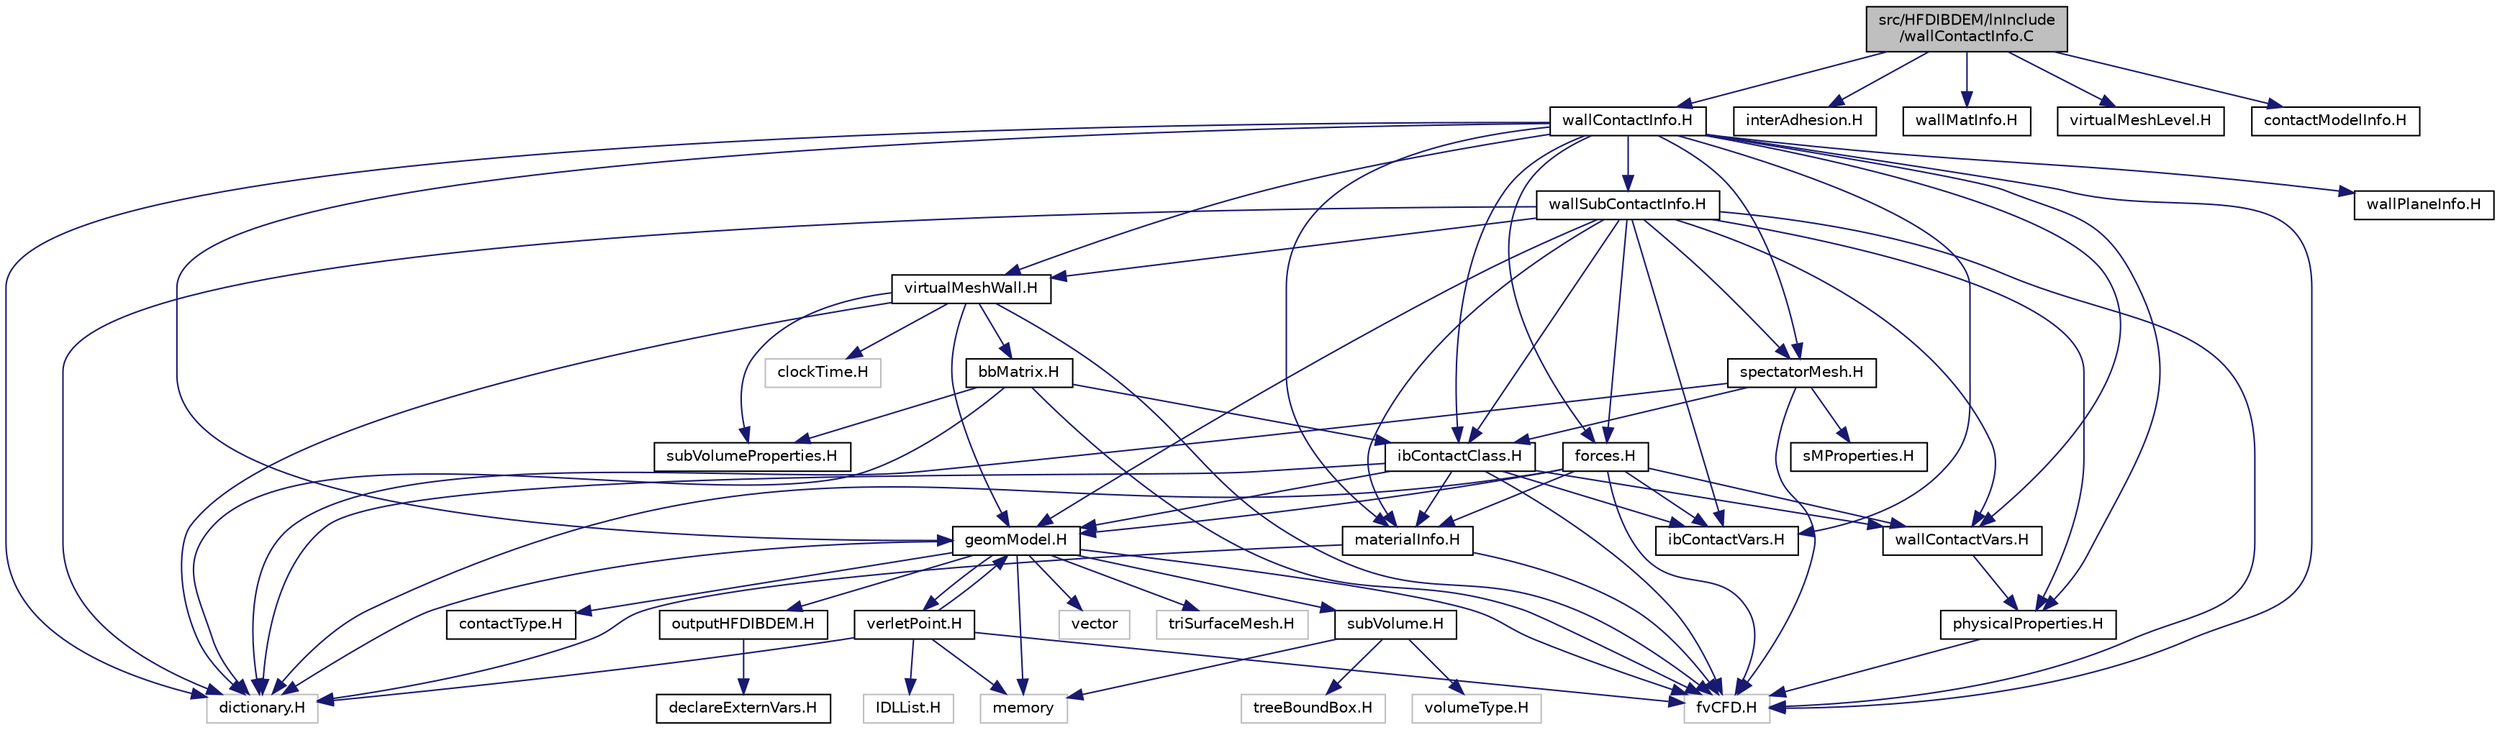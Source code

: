 digraph "src/HFDIBDEM/lnInclude/wallContactInfo.C"
{
 // LATEX_PDF_SIZE
  edge [fontname="Helvetica",fontsize="10",labelfontname="Helvetica",labelfontsize="10"];
  node [fontname="Helvetica",fontsize="10",shape=record];
  Node1 [label="src/HFDIBDEM/lnInclude\l/wallContactInfo.C",height=0.2,width=0.4,color="black", fillcolor="grey75", style="filled", fontcolor="black",tooltip=" "];
  Node1 -> Node2 [color="midnightblue",fontsize="10",style="solid",fontname="Helvetica"];
  Node2 [label="wallContactInfo.H",height=0.2,width=0.4,color="black", fillcolor="white", style="filled",URL="$lnInclude_2wallContactInfo_8H.html",tooltip=" "];
  Node2 -> Node3 [color="midnightblue",fontsize="10",style="solid",fontname="Helvetica"];
  Node3 [label="dictionary.H",height=0.2,width=0.4,color="grey75", fillcolor="white", style="filled",tooltip=" "];
  Node2 -> Node4 [color="midnightblue",fontsize="10",style="solid",fontname="Helvetica"];
  Node4 [label="fvCFD.H",height=0.2,width=0.4,color="grey75", fillcolor="white", style="filled",tooltip=" "];
  Node2 -> Node5 [color="midnightblue",fontsize="10",style="solid",fontname="Helvetica"];
  Node5 [label="geomModel.H",height=0.2,width=0.4,color="black", fillcolor="white", style="filled",URL="$lnInclude_2geomModel_8H.html",tooltip=" "];
  Node5 -> Node6 [color="midnightblue",fontsize="10",style="solid",fontname="Helvetica"];
  Node6 [label="vector",height=0.2,width=0.4,color="grey75", fillcolor="white", style="filled",tooltip=" "];
  Node5 -> Node7 [color="midnightblue",fontsize="10",style="solid",fontname="Helvetica"];
  Node7 [label="memory",height=0.2,width=0.4,color="grey75", fillcolor="white", style="filled",tooltip=" "];
  Node5 -> Node3 [color="midnightblue",fontsize="10",style="solid",fontname="Helvetica"];
  Node5 -> Node4 [color="midnightblue",fontsize="10",style="solid",fontname="Helvetica"];
  Node5 -> Node8 [color="midnightblue",fontsize="10",style="solid",fontname="Helvetica"];
  Node8 [label="triSurfaceMesh.H",height=0.2,width=0.4,color="grey75", fillcolor="white", style="filled",tooltip=" "];
  Node5 -> Node9 [color="midnightblue",fontsize="10",style="solid",fontname="Helvetica"];
  Node9 [label="contactType.H",height=0.2,width=0.4,color="black", fillcolor="white", style="filled",URL="$lnInclude_2contactType_8H.html",tooltip=" "];
  Node5 -> Node10 [color="midnightblue",fontsize="10",style="solid",fontname="Helvetica"];
  Node10 [label="subVolume.H",height=0.2,width=0.4,color="black", fillcolor="white", style="filled",URL="$lnInclude_2subVolume_8H.html",tooltip=" "];
  Node10 -> Node11 [color="midnightblue",fontsize="10",style="solid",fontname="Helvetica"];
  Node11 [label="treeBoundBox.H",height=0.2,width=0.4,color="grey75", fillcolor="white", style="filled",tooltip=" "];
  Node10 -> Node12 [color="midnightblue",fontsize="10",style="solid",fontname="Helvetica"];
  Node12 [label="volumeType.H",height=0.2,width=0.4,color="grey75", fillcolor="white", style="filled",tooltip=" "];
  Node10 -> Node7 [color="midnightblue",fontsize="10",style="solid",fontname="Helvetica"];
  Node5 -> Node13 [color="midnightblue",fontsize="10",style="solid",fontname="Helvetica"];
  Node13 [label="verletPoint.H",height=0.2,width=0.4,color="black", fillcolor="white", style="filled",URL="$lnInclude_2verletPoint_8H.html",tooltip=" "];
  Node13 -> Node3 [color="midnightblue",fontsize="10",style="solid",fontname="Helvetica"];
  Node13 -> Node14 [color="midnightblue",fontsize="10",style="solid",fontname="Helvetica"];
  Node14 [label="IDLList.H",height=0.2,width=0.4,color="grey75", fillcolor="white", style="filled",tooltip=" "];
  Node13 -> Node4 [color="midnightblue",fontsize="10",style="solid",fontname="Helvetica"];
  Node13 -> Node5 [color="midnightblue",fontsize="10",style="solid",fontname="Helvetica"];
  Node13 -> Node7 [color="midnightblue",fontsize="10",style="solid",fontname="Helvetica"];
  Node5 -> Node15 [color="midnightblue",fontsize="10",style="solid",fontname="Helvetica"];
  Node15 [label="outputHFDIBDEM.H",height=0.2,width=0.4,color="black", fillcolor="white", style="filled",URL="$lnInclude_2outputHFDIBDEM_8H.html",tooltip=" "];
  Node15 -> Node16 [color="midnightblue",fontsize="10",style="solid",fontname="Helvetica"];
  Node16 [label="declareExternVars.H",height=0.2,width=0.4,color="black", fillcolor="white", style="filled",URL="$lnInclude_2declareExternVars_8H.html",tooltip=" "];
  Node2 -> Node17 [color="midnightblue",fontsize="10",style="solid",fontname="Helvetica"];
  Node17 [label="ibContactVars.H",height=0.2,width=0.4,color="black", fillcolor="white", style="filled",URL="$lnInclude_2ibContactVars_8H.html",tooltip=" "];
  Node2 -> Node18 [color="midnightblue",fontsize="10",style="solid",fontname="Helvetica"];
  Node18 [label="ibContactClass.H",height=0.2,width=0.4,color="black", fillcolor="white", style="filled",URL="$lnInclude_2ibContactClass_8H.html",tooltip=" "];
  Node18 -> Node3 [color="midnightblue",fontsize="10",style="solid",fontname="Helvetica"];
  Node18 -> Node4 [color="midnightblue",fontsize="10",style="solid",fontname="Helvetica"];
  Node18 -> Node5 [color="midnightblue",fontsize="10",style="solid",fontname="Helvetica"];
  Node18 -> Node17 [color="midnightblue",fontsize="10",style="solid",fontname="Helvetica"];
  Node18 -> Node19 [color="midnightblue",fontsize="10",style="solid",fontname="Helvetica"];
  Node19 [label="wallContactVars.H",height=0.2,width=0.4,color="black", fillcolor="white", style="filled",URL="$lnInclude_2wallContactVars_8H.html",tooltip=" "];
  Node19 -> Node20 [color="midnightblue",fontsize="10",style="solid",fontname="Helvetica"];
  Node20 [label="physicalProperties.H",height=0.2,width=0.4,color="black", fillcolor="white", style="filled",URL="$lnInclude_2physicalProperties_8H.html",tooltip=" "];
  Node20 -> Node4 [color="midnightblue",fontsize="10",style="solid",fontname="Helvetica"];
  Node18 -> Node21 [color="midnightblue",fontsize="10",style="solid",fontname="Helvetica"];
  Node21 [label="materialInfo.H",height=0.2,width=0.4,color="black", fillcolor="white", style="filled",URL="$lnInclude_2materialInfo_8H.html",tooltip=" "];
  Node21 -> Node3 [color="midnightblue",fontsize="10",style="solid",fontname="Helvetica"];
  Node21 -> Node4 [color="midnightblue",fontsize="10",style="solid",fontname="Helvetica"];
  Node2 -> Node19 [color="midnightblue",fontsize="10",style="solid",fontname="Helvetica"];
  Node2 -> Node21 [color="midnightblue",fontsize="10",style="solid",fontname="Helvetica"];
  Node2 -> Node20 [color="midnightblue",fontsize="10",style="solid",fontname="Helvetica"];
  Node2 -> Node22 [color="midnightblue",fontsize="10",style="solid",fontname="Helvetica"];
  Node22 [label="forces.H",height=0.2,width=0.4,color="black", fillcolor="white", style="filled",URL="$lnInclude_2forces_8H.html",tooltip=" "];
  Node22 -> Node3 [color="midnightblue",fontsize="10",style="solid",fontname="Helvetica"];
  Node22 -> Node4 [color="midnightblue",fontsize="10",style="solid",fontname="Helvetica"];
  Node22 -> Node5 [color="midnightblue",fontsize="10",style="solid",fontname="Helvetica"];
  Node22 -> Node17 [color="midnightblue",fontsize="10",style="solid",fontname="Helvetica"];
  Node22 -> Node19 [color="midnightblue",fontsize="10",style="solid",fontname="Helvetica"];
  Node22 -> Node21 [color="midnightblue",fontsize="10",style="solid",fontname="Helvetica"];
  Node2 -> Node23 [color="midnightblue",fontsize="10",style="solid",fontname="Helvetica"];
  Node23 [label="spectatorMesh.H",height=0.2,width=0.4,color="black", fillcolor="white", style="filled",URL="$lnInclude_2spectatorMesh_8H.html",tooltip=" "];
  Node23 -> Node3 [color="midnightblue",fontsize="10",style="solid",fontname="Helvetica"];
  Node23 -> Node4 [color="midnightblue",fontsize="10",style="solid",fontname="Helvetica"];
  Node23 -> Node18 [color="midnightblue",fontsize="10",style="solid",fontname="Helvetica"];
  Node23 -> Node24 [color="midnightblue",fontsize="10",style="solid",fontname="Helvetica"];
  Node24 [label="sMProperties.H",height=0.2,width=0.4,color="black", fillcolor="white", style="filled",URL="$lnInclude_2sMProperties_8H.html",tooltip=" "];
  Node2 -> Node25 [color="midnightblue",fontsize="10",style="solid",fontname="Helvetica"];
  Node25 [label="virtualMeshWall.H",height=0.2,width=0.4,color="black", fillcolor="white", style="filled",URL="$lnInclude_2virtualMeshWall_8H.html",tooltip=" "];
  Node25 -> Node3 [color="midnightblue",fontsize="10",style="solid",fontname="Helvetica"];
  Node25 -> Node4 [color="midnightblue",fontsize="10",style="solid",fontname="Helvetica"];
  Node25 -> Node5 [color="midnightblue",fontsize="10",style="solid",fontname="Helvetica"];
  Node25 -> Node26 [color="midnightblue",fontsize="10",style="solid",fontname="Helvetica"];
  Node26 [label="bbMatrix.H",height=0.2,width=0.4,color="black", fillcolor="white", style="filled",URL="$lnInclude_2bbMatrix_8H.html",tooltip=" "];
  Node26 -> Node3 [color="midnightblue",fontsize="10",style="solid",fontname="Helvetica"];
  Node26 -> Node4 [color="midnightblue",fontsize="10",style="solid",fontname="Helvetica"];
  Node26 -> Node18 [color="midnightblue",fontsize="10",style="solid",fontname="Helvetica"];
  Node26 -> Node27 [color="midnightblue",fontsize="10",style="solid",fontname="Helvetica"];
  Node27 [label="subVolumeProperties.H",height=0.2,width=0.4,color="black", fillcolor="white", style="filled",URL="$lnInclude_2subVolumeProperties_8H.html",tooltip=" "];
  Node25 -> Node28 [color="midnightblue",fontsize="10",style="solid",fontname="Helvetica"];
  Node28 [label="clockTime.H",height=0.2,width=0.4,color="grey75", fillcolor="white", style="filled",tooltip=" "];
  Node25 -> Node27 [color="midnightblue",fontsize="10",style="solid",fontname="Helvetica"];
  Node2 -> Node29 [color="midnightblue",fontsize="10",style="solid",fontname="Helvetica"];
  Node29 [label="wallSubContactInfo.H",height=0.2,width=0.4,color="black", fillcolor="white", style="filled",URL="$lnInclude_2wallSubContactInfo_8H.html",tooltip=" "];
  Node29 -> Node3 [color="midnightblue",fontsize="10",style="solid",fontname="Helvetica"];
  Node29 -> Node4 [color="midnightblue",fontsize="10",style="solid",fontname="Helvetica"];
  Node29 -> Node5 [color="midnightblue",fontsize="10",style="solid",fontname="Helvetica"];
  Node29 -> Node17 [color="midnightblue",fontsize="10",style="solid",fontname="Helvetica"];
  Node29 -> Node18 [color="midnightblue",fontsize="10",style="solid",fontname="Helvetica"];
  Node29 -> Node19 [color="midnightblue",fontsize="10",style="solid",fontname="Helvetica"];
  Node29 -> Node21 [color="midnightblue",fontsize="10",style="solid",fontname="Helvetica"];
  Node29 -> Node20 [color="midnightblue",fontsize="10",style="solid",fontname="Helvetica"];
  Node29 -> Node22 [color="midnightblue",fontsize="10",style="solid",fontname="Helvetica"];
  Node29 -> Node23 [color="midnightblue",fontsize="10",style="solid",fontname="Helvetica"];
  Node29 -> Node25 [color="midnightblue",fontsize="10",style="solid",fontname="Helvetica"];
  Node2 -> Node30 [color="midnightblue",fontsize="10",style="solid",fontname="Helvetica"];
  Node30 [label="wallPlaneInfo.H",height=0.2,width=0.4,color="black", fillcolor="white", style="filled",URL="$lnInclude_2wallPlaneInfo_8H.html",tooltip=" "];
  Node1 -> Node31 [color="midnightblue",fontsize="10",style="solid",fontname="Helvetica"];
  Node31 [label="interAdhesion.H",height=0.2,width=0.4,color="black", fillcolor="white", style="filled",URL="$lnInclude_2interAdhesion_8H.html",tooltip=" "];
  Node1 -> Node32 [color="midnightblue",fontsize="10",style="solid",fontname="Helvetica"];
  Node32 [label="wallMatInfo.H",height=0.2,width=0.4,color="black", fillcolor="white", style="filled",URL="$lnInclude_2wallMatInfo_8H.html",tooltip=" "];
  Node1 -> Node33 [color="midnightblue",fontsize="10",style="solid",fontname="Helvetica"];
  Node33 [label="virtualMeshLevel.H",height=0.2,width=0.4,color="black", fillcolor="white", style="filled",URL="$lnInclude_2virtualMeshLevel_8H.html",tooltip=" "];
  Node1 -> Node34 [color="midnightblue",fontsize="10",style="solid",fontname="Helvetica"];
  Node34 [label="contactModelInfo.H",height=0.2,width=0.4,color="black", fillcolor="white", style="filled",URL="$lnInclude_2contactModelInfo_8H.html",tooltip=" "];
}
